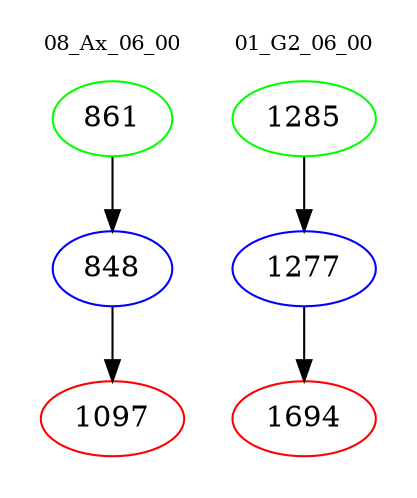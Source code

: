 digraph{
subgraph cluster_0 {
color = white
label = "08_Ax_06_00";
fontsize=10;
T0_861 [label="861", color="green"]
T0_861 -> T0_848 [color="black"]
T0_848 [label="848", color="blue"]
T0_848 -> T0_1097 [color="black"]
T0_1097 [label="1097", color="red"]
}
subgraph cluster_1 {
color = white
label = "01_G2_06_00";
fontsize=10;
T1_1285 [label="1285", color="green"]
T1_1285 -> T1_1277 [color="black"]
T1_1277 [label="1277", color="blue"]
T1_1277 -> T1_1694 [color="black"]
T1_1694 [label="1694", color="red"]
}
}

